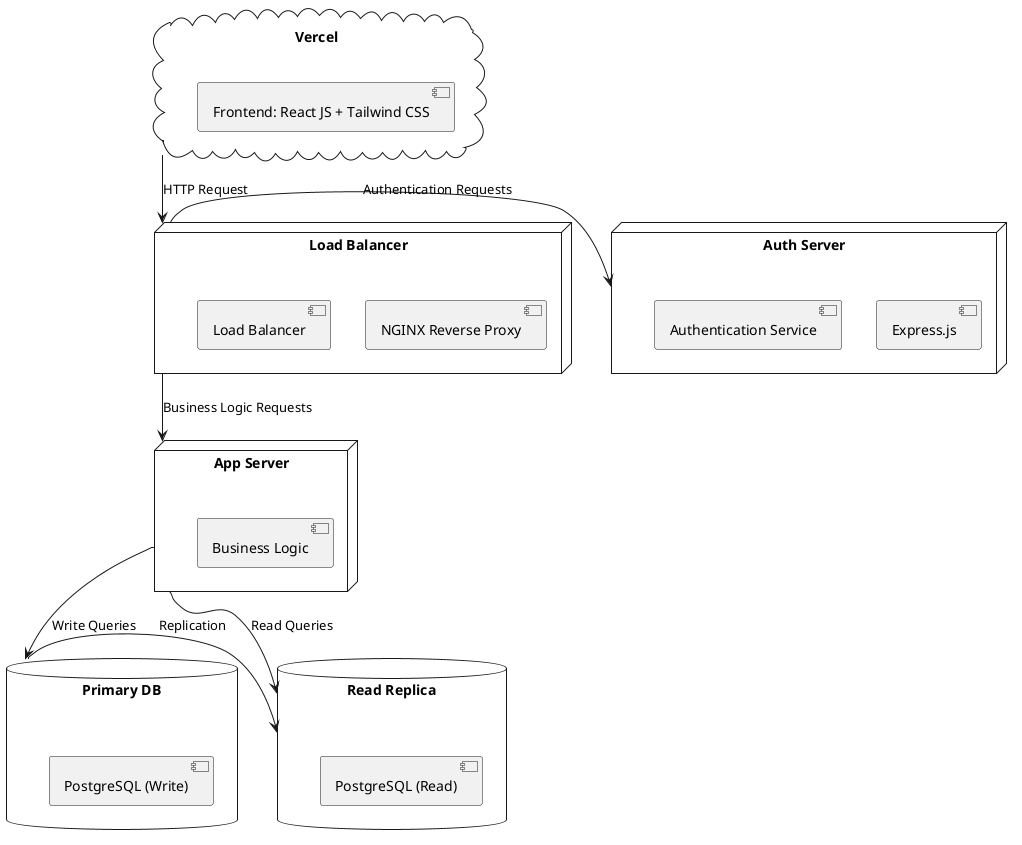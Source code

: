 @startuml
cloud "Vercel" as Vercel {
  [Frontend: React JS + Tailwind CSS]
}

node "Load Balancer" as NGINX {
  [NGINX Reverse Proxy]
  [Load Balancer]
}

node "Auth Server" as AuthServer {
  [Express.js]
  [Authentication Service]
}

node "App Server" as AppServer {
  [Express.js]
  [Business Logic]
}

database "Primary DB" as PrimaryDB {
  [PostgreSQL (Write)]
}

database "Read Replica" as ReplicaDB {
  [PostgreSQL (Read)]
}

Vercel -down-> NGINX : HTTP Request
NGINX -right-> AuthServer : Authentication Requests
NGINX -down-> AppServer : Business Logic Requests

AppServer -down-> PrimaryDB : Write Queries
PrimaryDB -right-> ReplicaDB : Replication
AppServer -right-> ReplicaDB : Read Queries
@enduml
